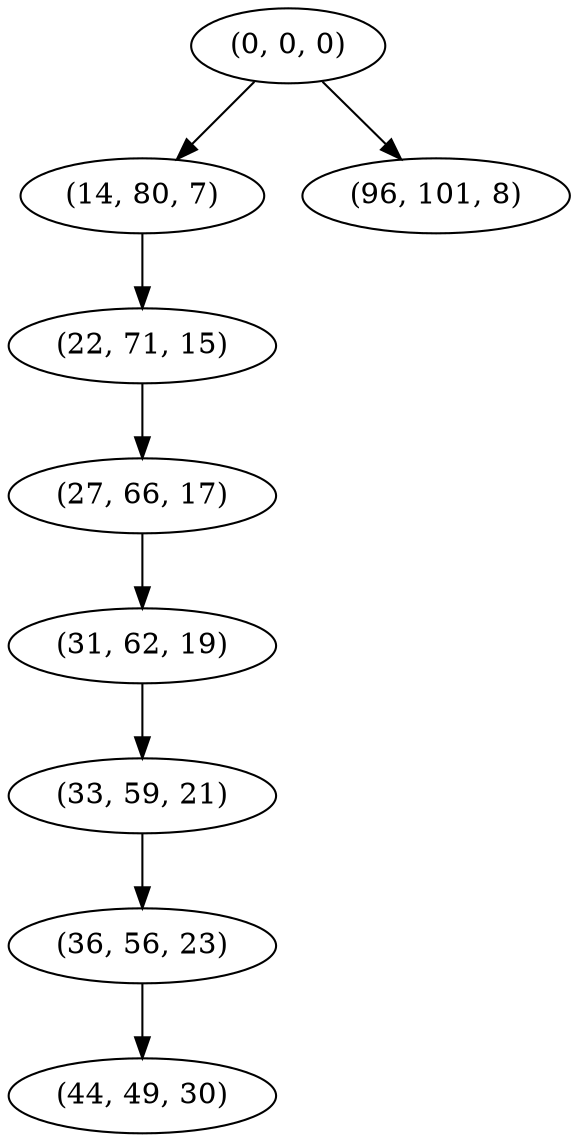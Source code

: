 digraph tree {
    "(0, 0, 0)";
    "(14, 80, 7)";
    "(22, 71, 15)";
    "(27, 66, 17)";
    "(31, 62, 19)";
    "(33, 59, 21)";
    "(36, 56, 23)";
    "(44, 49, 30)";
    "(96, 101, 8)";
    "(0, 0, 0)" -> "(14, 80, 7)";
    "(0, 0, 0)" -> "(96, 101, 8)";
    "(14, 80, 7)" -> "(22, 71, 15)";
    "(22, 71, 15)" -> "(27, 66, 17)";
    "(27, 66, 17)" -> "(31, 62, 19)";
    "(31, 62, 19)" -> "(33, 59, 21)";
    "(33, 59, 21)" -> "(36, 56, 23)";
    "(36, 56, 23)" -> "(44, 49, 30)";
}
